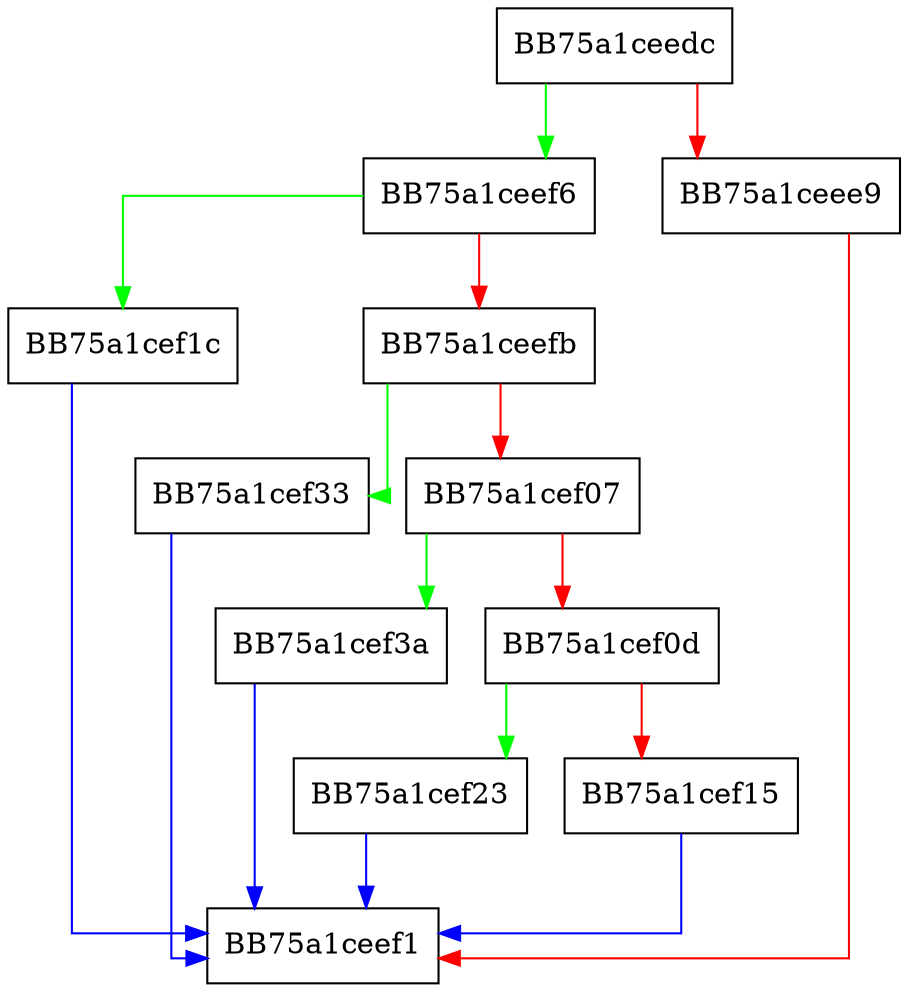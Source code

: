 digraph getValueType {
  node [shape="box"];
  graph [splines=ortho];
  BB75a1ceedc -> BB75a1ceef6 [color="green"];
  BB75a1ceedc -> BB75a1ceee9 [color="red"];
  BB75a1ceee9 -> BB75a1ceef1 [color="red"];
  BB75a1ceef6 -> BB75a1cef1c [color="green"];
  BB75a1ceef6 -> BB75a1ceefb [color="red"];
  BB75a1ceefb -> BB75a1cef33 [color="green"];
  BB75a1ceefb -> BB75a1cef07 [color="red"];
  BB75a1cef07 -> BB75a1cef3a [color="green"];
  BB75a1cef07 -> BB75a1cef0d [color="red"];
  BB75a1cef0d -> BB75a1cef23 [color="green"];
  BB75a1cef0d -> BB75a1cef15 [color="red"];
  BB75a1cef15 -> BB75a1ceef1 [color="blue"];
  BB75a1cef1c -> BB75a1ceef1 [color="blue"];
  BB75a1cef23 -> BB75a1ceef1 [color="blue"];
  BB75a1cef33 -> BB75a1ceef1 [color="blue"];
  BB75a1cef3a -> BB75a1ceef1 [color="blue"];
}